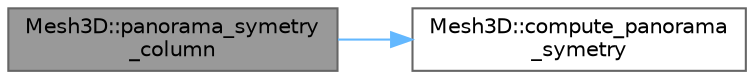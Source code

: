 digraph "Mesh3D::panorama_symetry_column"
{
 // LATEX_PDF_SIZE
  bgcolor="transparent";
  edge [fontname=Helvetica,fontsize=10,labelfontname=Helvetica,labelfontsize=10];
  node [fontname=Helvetica,fontsize=10,shape=box,height=0.2,width=0.4];
  rankdir="LR";
  Node1 [id="Node000001",label="Mesh3D::panorama_symetry\l_column",height=0.2,width=0.4,color="gray40", fillcolor="grey60", style="filled", fontcolor="black",tooltip="Return w column where symmetry value of PANORAMA representation is maximun."];
  Node1 -> Node2 [id="edge1_Node000001_Node000002",color="steelblue1",style="solid",tooltip=" "];
  Node2 [id="Node000002",label="Mesh3D::compute_panorama\l_symetry",height=0.2,width=0.4,color="grey40", fillcolor="white", style="filled",URL="$classMesh3D.html#af0f98a56d1011b6b05d6a80de0bff1d0",tooltip="Computes symmetry values for every comlumn w of PANORAMA representation."];
}
